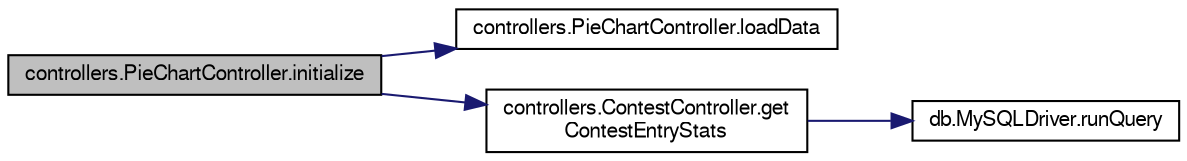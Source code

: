 digraph "controllers.PieChartController.initialize"
{
  bgcolor="transparent";
  edge [fontname="FreeSans",fontsize="10",labelfontname="FreeSans",labelfontsize="10"];
  node [fontname="FreeSans",fontsize="10",shape=record];
  rankdir="LR";
  Node0 [label="controllers.PieChartController.initialize",height=0.2,width=0.4,color="black", fillcolor="grey75", style="filled", fontcolor="black"];
  Node0 -> Node1 [color="midnightblue",fontsize="10",style="solid",fontname="FreeSans"];
  Node1 [label="controllers.PieChartController.loadData",height=0.2,width=0.4,color="black",URL="$classcontrollers_1_1PieChartController.html#aecca7f64e753552d6f5562ec00fe303e"];
  Node0 -> Node2 [color="midnightblue",fontsize="10",style="solid",fontname="FreeSans"];
  Node2 [label="controllers.ContestController.get\lContestEntryStats",height=0.2,width=0.4,color="black",URL="$classcontrollers_1_1ContestController.html#a8e888e3a98f5b9e300c0902bee641ca6"];
  Node2 -> Node3 [color="midnightblue",fontsize="10",style="solid",fontname="FreeSans"];
  Node3 [label="db.MySQLDriver.runQuery",height=0.2,width=0.4,color="black",URL="$classdb_1_1MySQLDriver.html#a88dbd83b514760694646f5cac76e9024"];
}
